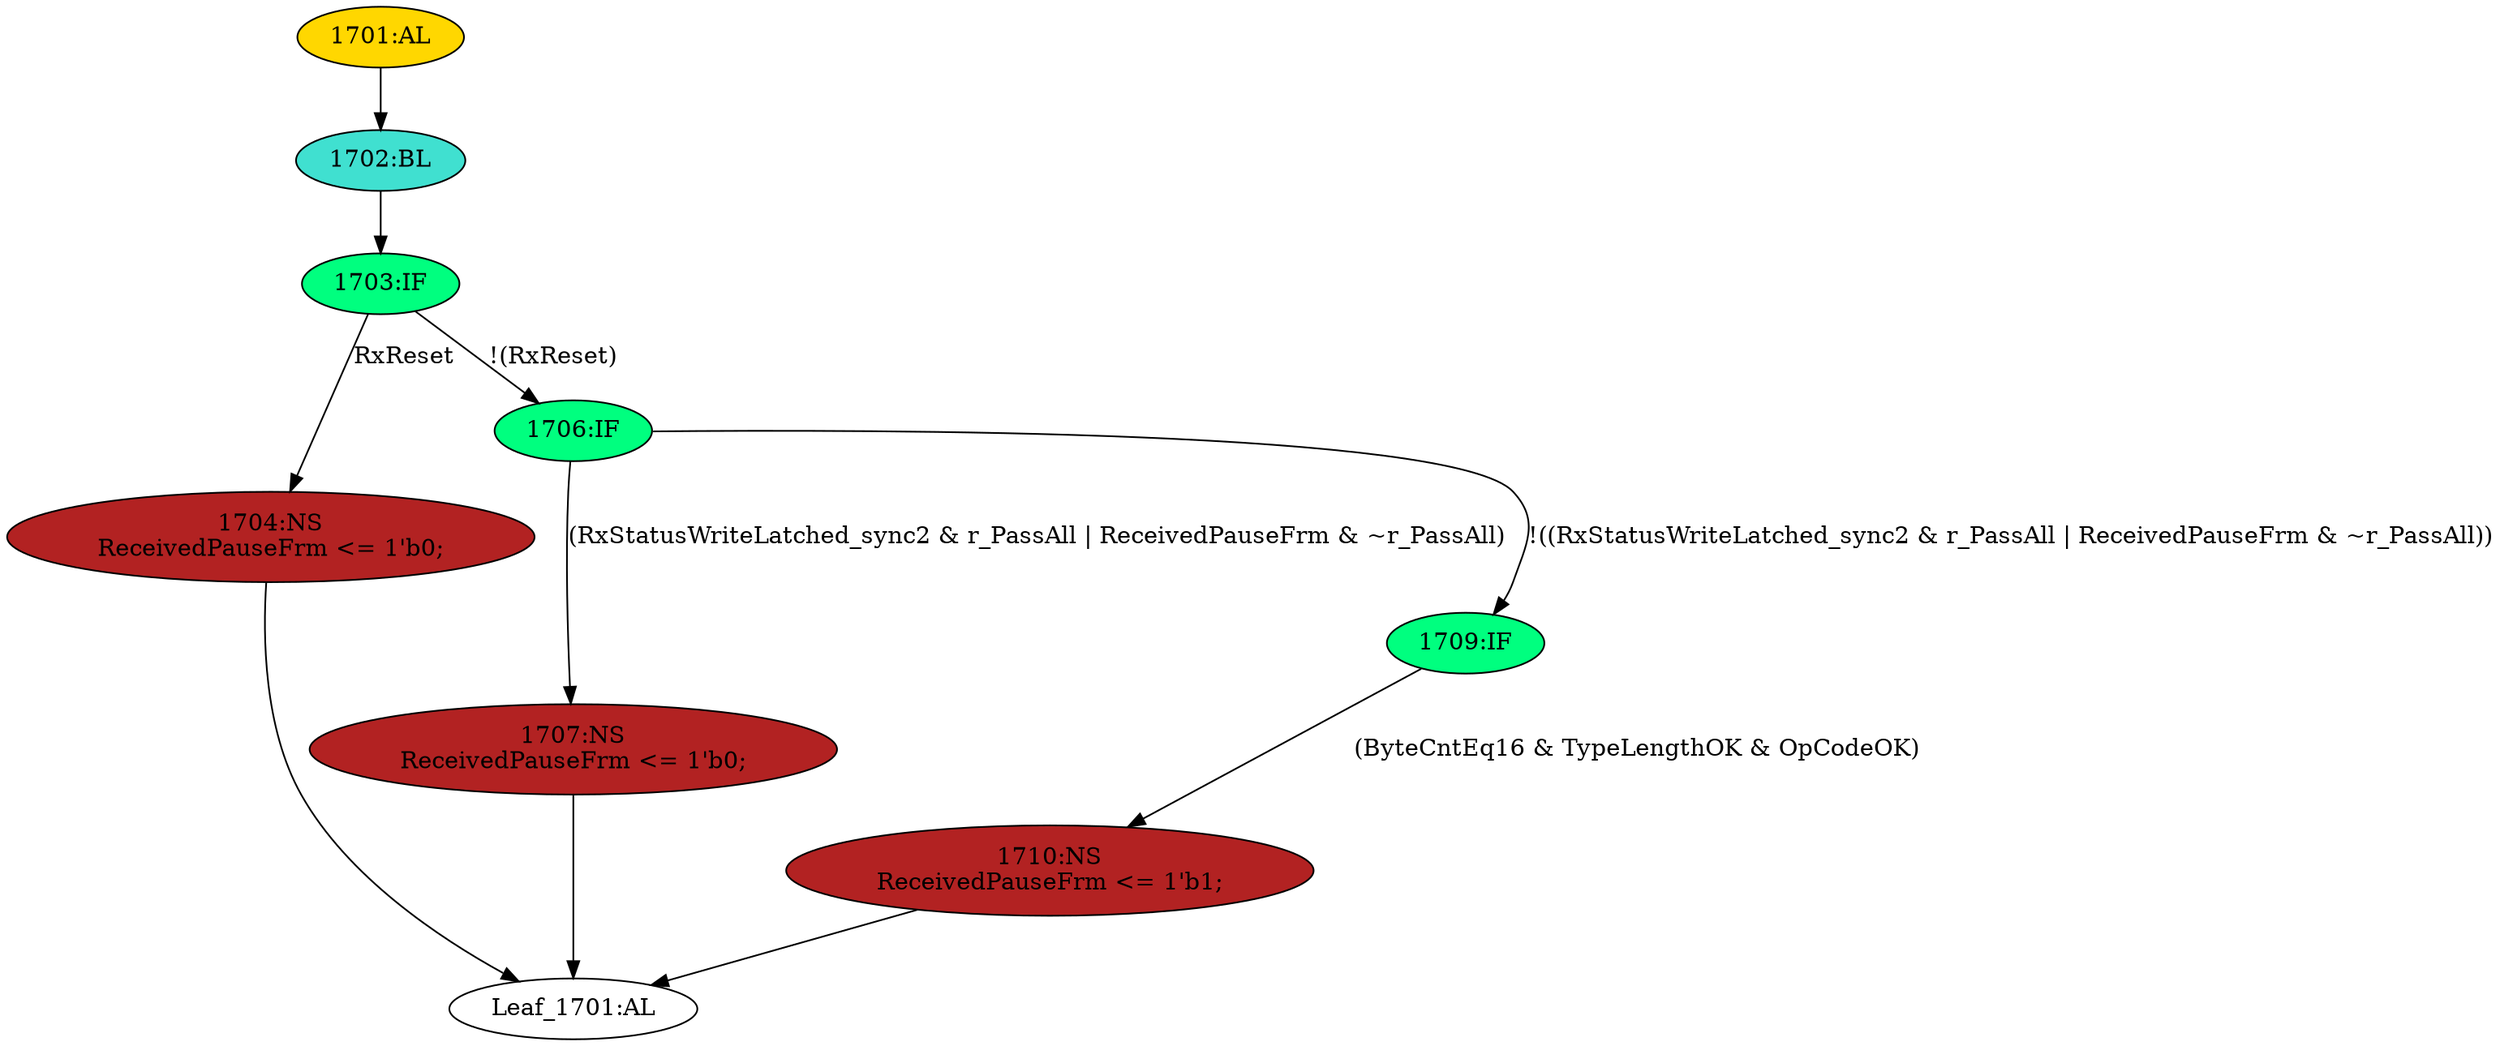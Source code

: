 strict digraph "" {
	node [label="\N"];
	"1702:BL"	 [ast="<pyverilog.vparser.ast.Block object at 0x7f37fb685050>",
		fillcolor=turquoise,
		label="1702:BL",
		statements="[]",
		style=filled,
		typ=Block];
	"1703:IF"	 [ast="<pyverilog.vparser.ast.IfStatement object at 0x7f37fb685090>",
		fillcolor=springgreen,
		label="1703:IF",
		statements="[]",
		style=filled,
		typ=IfStatement];
	"1702:BL" -> "1703:IF"	 [cond="[]",
		lineno=None];
	"1701:AL"	 [ast="<pyverilog.vparser.ast.Always object at 0x7f37fb685a10>",
		clk_sens=False,
		fillcolor=gold,
		label="1701:AL",
		sens="['MRxClk', 'RxReset']",
		statements="[]",
		style=filled,
		typ=Always,
		use_var="['r_PassAll', 'OpCodeOK', 'ReceivedPauseFrm', 'RxStatusWriteLatched_sync2', 'TypeLengthOK', 'RxReset', 'ByteCntEq16']"];
	"1701:AL" -> "1702:BL"	 [cond="[]",
		lineno=None];
	"Leaf_1701:AL"	 [def_var="['ReceivedPauseFrm']",
		label="Leaf_1701:AL"];
	"1704:NS"	 [ast="<pyverilog.vparser.ast.NonblockingSubstitution object at 0x7f37fb685850>",
		fillcolor=firebrick,
		label="1704:NS
ReceivedPauseFrm <= 1'b0;",
		statements="[<pyverilog.vparser.ast.NonblockingSubstitution object at 0x7f37fb685850>]",
		style=filled,
		typ=NonblockingSubstitution];
	"1703:IF" -> "1704:NS"	 [cond="['RxReset']",
		label=RxReset,
		lineno=1703];
	"1706:IF"	 [ast="<pyverilog.vparser.ast.IfStatement object at 0x7f37fb6850d0>",
		fillcolor=springgreen,
		label="1706:IF",
		statements="[]",
		style=filled,
		typ=IfStatement];
	"1703:IF" -> "1706:IF"	 [cond="['RxReset']",
		label="!(RxReset)",
		lineno=1703];
	"1707:NS"	 [ast="<pyverilog.vparser.ast.NonblockingSubstitution object at 0x7f37fb685450>",
		fillcolor=firebrick,
		label="1707:NS
ReceivedPauseFrm <= 1'b0;",
		statements="[<pyverilog.vparser.ast.NonblockingSubstitution object at 0x7f37fb685450>]",
		style=filled,
		typ=NonblockingSubstitution];
	"1707:NS" -> "Leaf_1701:AL"	 [cond="[]",
		lineno=None];
	"1704:NS" -> "Leaf_1701:AL"	 [cond="[]",
		lineno=None];
	"1706:IF" -> "1707:NS"	 [cond="['RxStatusWriteLatched_sync2', 'r_PassAll', 'ReceivedPauseFrm', 'r_PassAll']",
		label="(RxStatusWriteLatched_sync2 & r_PassAll | ReceivedPauseFrm & ~r_PassAll)",
		lineno=1706];
	"1709:IF"	 [ast="<pyverilog.vparser.ast.IfStatement object at 0x7f37fb685110>",
		fillcolor=springgreen,
		label="1709:IF",
		statements="[]",
		style=filled,
		typ=IfStatement];
	"1706:IF" -> "1709:IF"	 [cond="['RxStatusWriteLatched_sync2', 'r_PassAll', 'ReceivedPauseFrm', 'r_PassAll']",
		label="!((RxStatusWriteLatched_sync2 & r_PassAll | ReceivedPauseFrm & ~r_PassAll))",
		lineno=1706];
	"1710:NS"	 [ast="<pyverilog.vparser.ast.NonblockingSubstitution object at 0x7f37fb685150>",
		fillcolor=firebrick,
		label="1710:NS
ReceivedPauseFrm <= 1'b1;",
		statements="[<pyverilog.vparser.ast.NonblockingSubstitution object at 0x7f37fb685150>]",
		style=filled,
		typ=NonblockingSubstitution];
	"1709:IF" -> "1710:NS"	 [cond="['ByteCntEq16', 'TypeLengthOK', 'OpCodeOK']",
		label="(ByteCntEq16 & TypeLengthOK & OpCodeOK)",
		lineno=1709];
	"1710:NS" -> "Leaf_1701:AL"	 [cond="[]",
		lineno=None];
}
